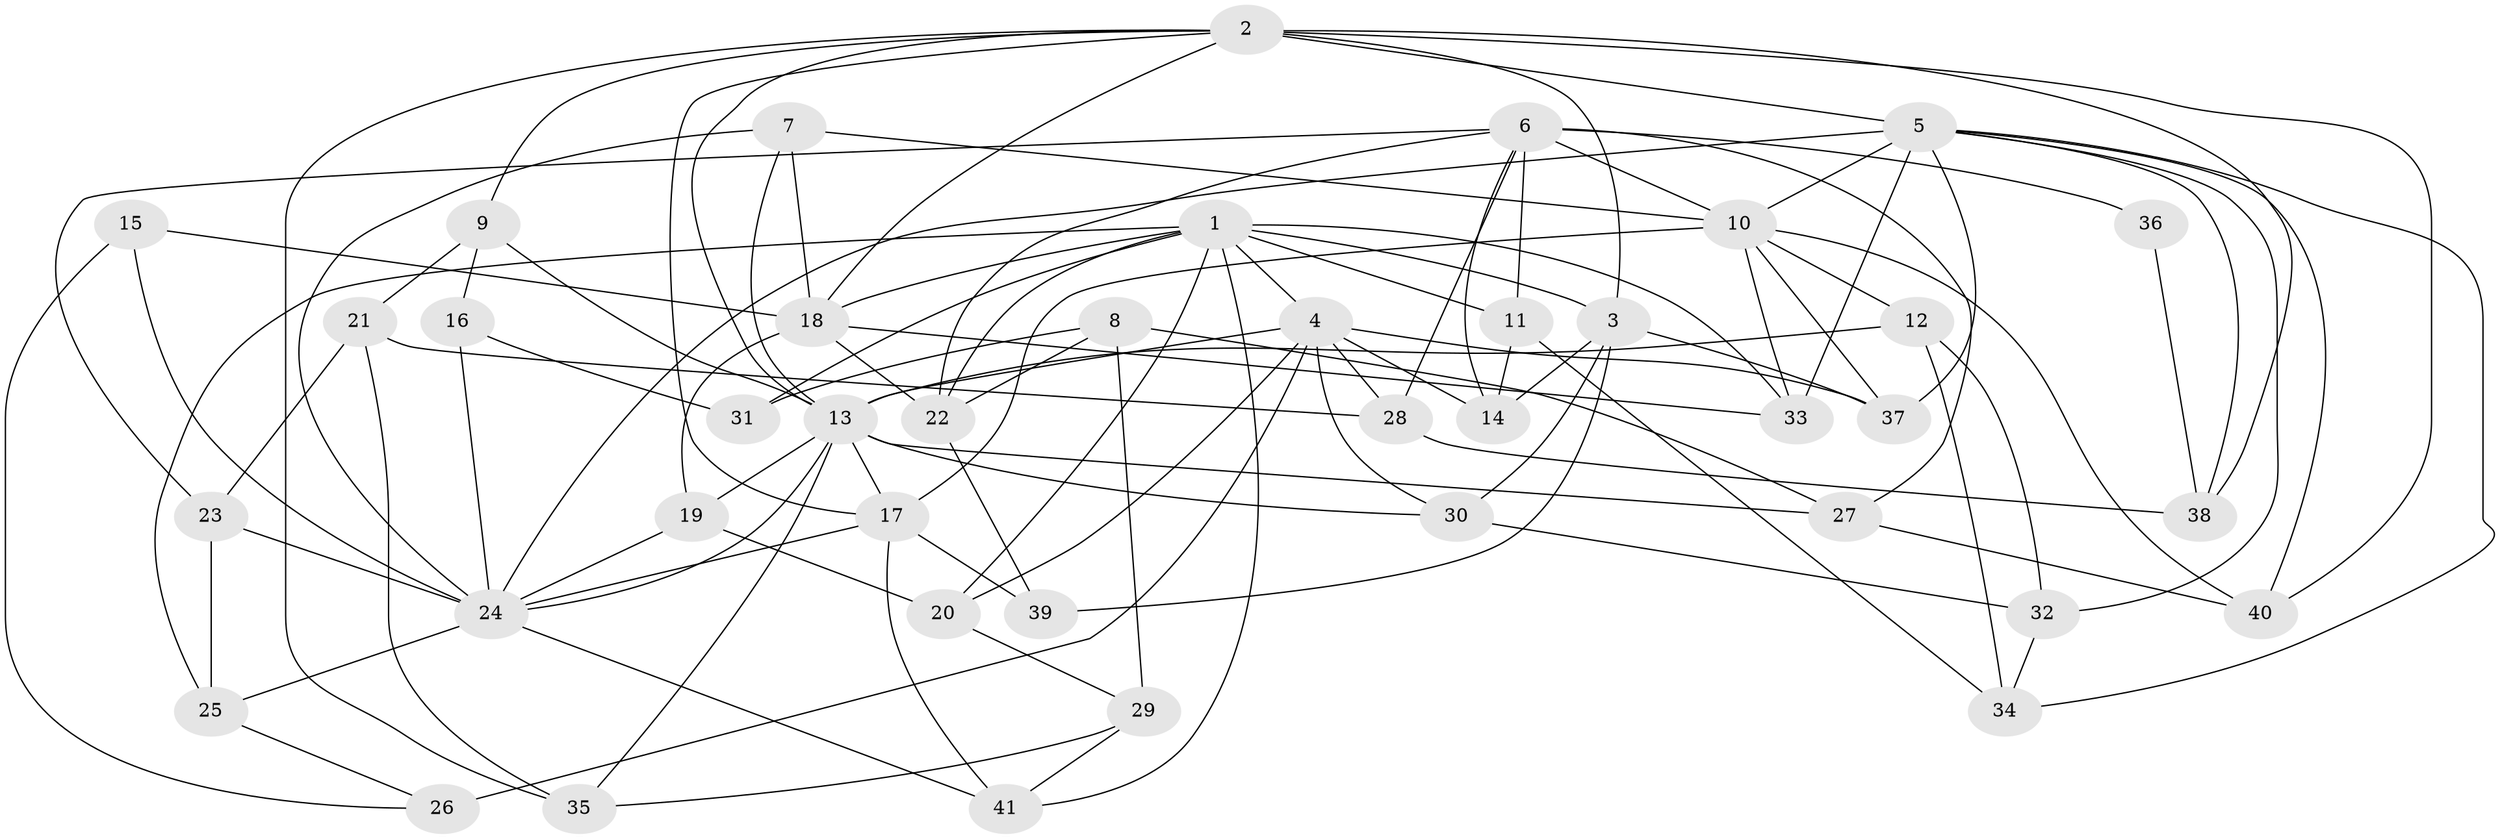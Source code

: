 // original degree distribution, {4: 1.0}
// Generated by graph-tools (version 1.1) at 2025/38/03/09/25 02:38:06]
// undirected, 41 vertices, 103 edges
graph export_dot {
graph [start="1"]
  node [color=gray90,style=filled];
  1;
  2;
  3;
  4;
  5;
  6;
  7;
  8;
  9;
  10;
  11;
  12;
  13;
  14;
  15;
  16;
  17;
  18;
  19;
  20;
  21;
  22;
  23;
  24;
  25;
  26;
  27;
  28;
  29;
  30;
  31;
  32;
  33;
  34;
  35;
  36;
  37;
  38;
  39;
  40;
  41;
  1 -- 3 [weight=2.0];
  1 -- 4 [weight=1.0];
  1 -- 11 [weight=1.0];
  1 -- 18 [weight=1.0];
  1 -- 20 [weight=1.0];
  1 -- 22 [weight=1.0];
  1 -- 25 [weight=1.0];
  1 -- 31 [weight=2.0];
  1 -- 33 [weight=1.0];
  1 -- 41 [weight=1.0];
  2 -- 3 [weight=2.0];
  2 -- 5 [weight=1.0];
  2 -- 9 [weight=1.0];
  2 -- 13 [weight=1.0];
  2 -- 17 [weight=1.0];
  2 -- 18 [weight=1.0];
  2 -- 35 [weight=1.0];
  2 -- 38 [weight=1.0];
  2 -- 40 [weight=1.0];
  3 -- 14 [weight=1.0];
  3 -- 30 [weight=1.0];
  3 -- 37 [weight=2.0];
  3 -- 39 [weight=2.0];
  4 -- 13 [weight=2.0];
  4 -- 14 [weight=1.0];
  4 -- 20 [weight=1.0];
  4 -- 26 [weight=2.0];
  4 -- 28 [weight=1.0];
  4 -- 30 [weight=1.0];
  4 -- 37 [weight=1.0];
  5 -- 10 [weight=2.0];
  5 -- 24 [weight=1.0];
  5 -- 32 [weight=1.0];
  5 -- 33 [weight=1.0];
  5 -- 34 [weight=1.0];
  5 -- 37 [weight=1.0];
  5 -- 38 [weight=1.0];
  5 -- 40 [weight=1.0];
  6 -- 10 [weight=1.0];
  6 -- 11 [weight=1.0];
  6 -- 14 [weight=1.0];
  6 -- 22 [weight=1.0];
  6 -- 23 [weight=1.0];
  6 -- 27 [weight=1.0];
  6 -- 28 [weight=1.0];
  6 -- 36 [weight=3.0];
  7 -- 10 [weight=1.0];
  7 -- 13 [weight=1.0];
  7 -- 18 [weight=1.0];
  7 -- 24 [weight=1.0];
  8 -- 22 [weight=1.0];
  8 -- 27 [weight=1.0];
  8 -- 29 [weight=1.0];
  8 -- 31 [weight=1.0];
  9 -- 13 [weight=1.0];
  9 -- 16 [weight=1.0];
  9 -- 21 [weight=1.0];
  10 -- 12 [weight=1.0];
  10 -- 17 [weight=1.0];
  10 -- 33 [weight=1.0];
  10 -- 37 [weight=2.0];
  10 -- 40 [weight=1.0];
  11 -- 14 [weight=1.0];
  11 -- 34 [weight=1.0];
  12 -- 13 [weight=1.0];
  12 -- 32 [weight=1.0];
  12 -- 34 [weight=1.0];
  13 -- 17 [weight=1.0];
  13 -- 19 [weight=1.0];
  13 -- 24 [weight=1.0];
  13 -- 27 [weight=1.0];
  13 -- 30 [weight=1.0];
  13 -- 35 [weight=1.0];
  15 -- 18 [weight=1.0];
  15 -- 24 [weight=2.0];
  15 -- 26 [weight=1.0];
  16 -- 24 [weight=2.0];
  16 -- 31 [weight=1.0];
  17 -- 24 [weight=1.0];
  17 -- 39 [weight=1.0];
  17 -- 41 [weight=1.0];
  18 -- 19 [weight=1.0];
  18 -- 22 [weight=2.0];
  18 -- 33 [weight=1.0];
  19 -- 20 [weight=1.0];
  19 -- 24 [weight=1.0];
  20 -- 29 [weight=1.0];
  21 -- 23 [weight=1.0];
  21 -- 28 [weight=1.0];
  21 -- 35 [weight=1.0];
  22 -- 39 [weight=1.0];
  23 -- 24 [weight=1.0];
  23 -- 25 [weight=1.0];
  24 -- 25 [weight=1.0];
  24 -- 41 [weight=1.0];
  25 -- 26 [weight=1.0];
  27 -- 40 [weight=1.0];
  28 -- 38 [weight=1.0];
  29 -- 35 [weight=1.0];
  29 -- 41 [weight=1.0];
  30 -- 32 [weight=1.0];
  32 -- 34 [weight=1.0];
  36 -- 38 [weight=1.0];
}
